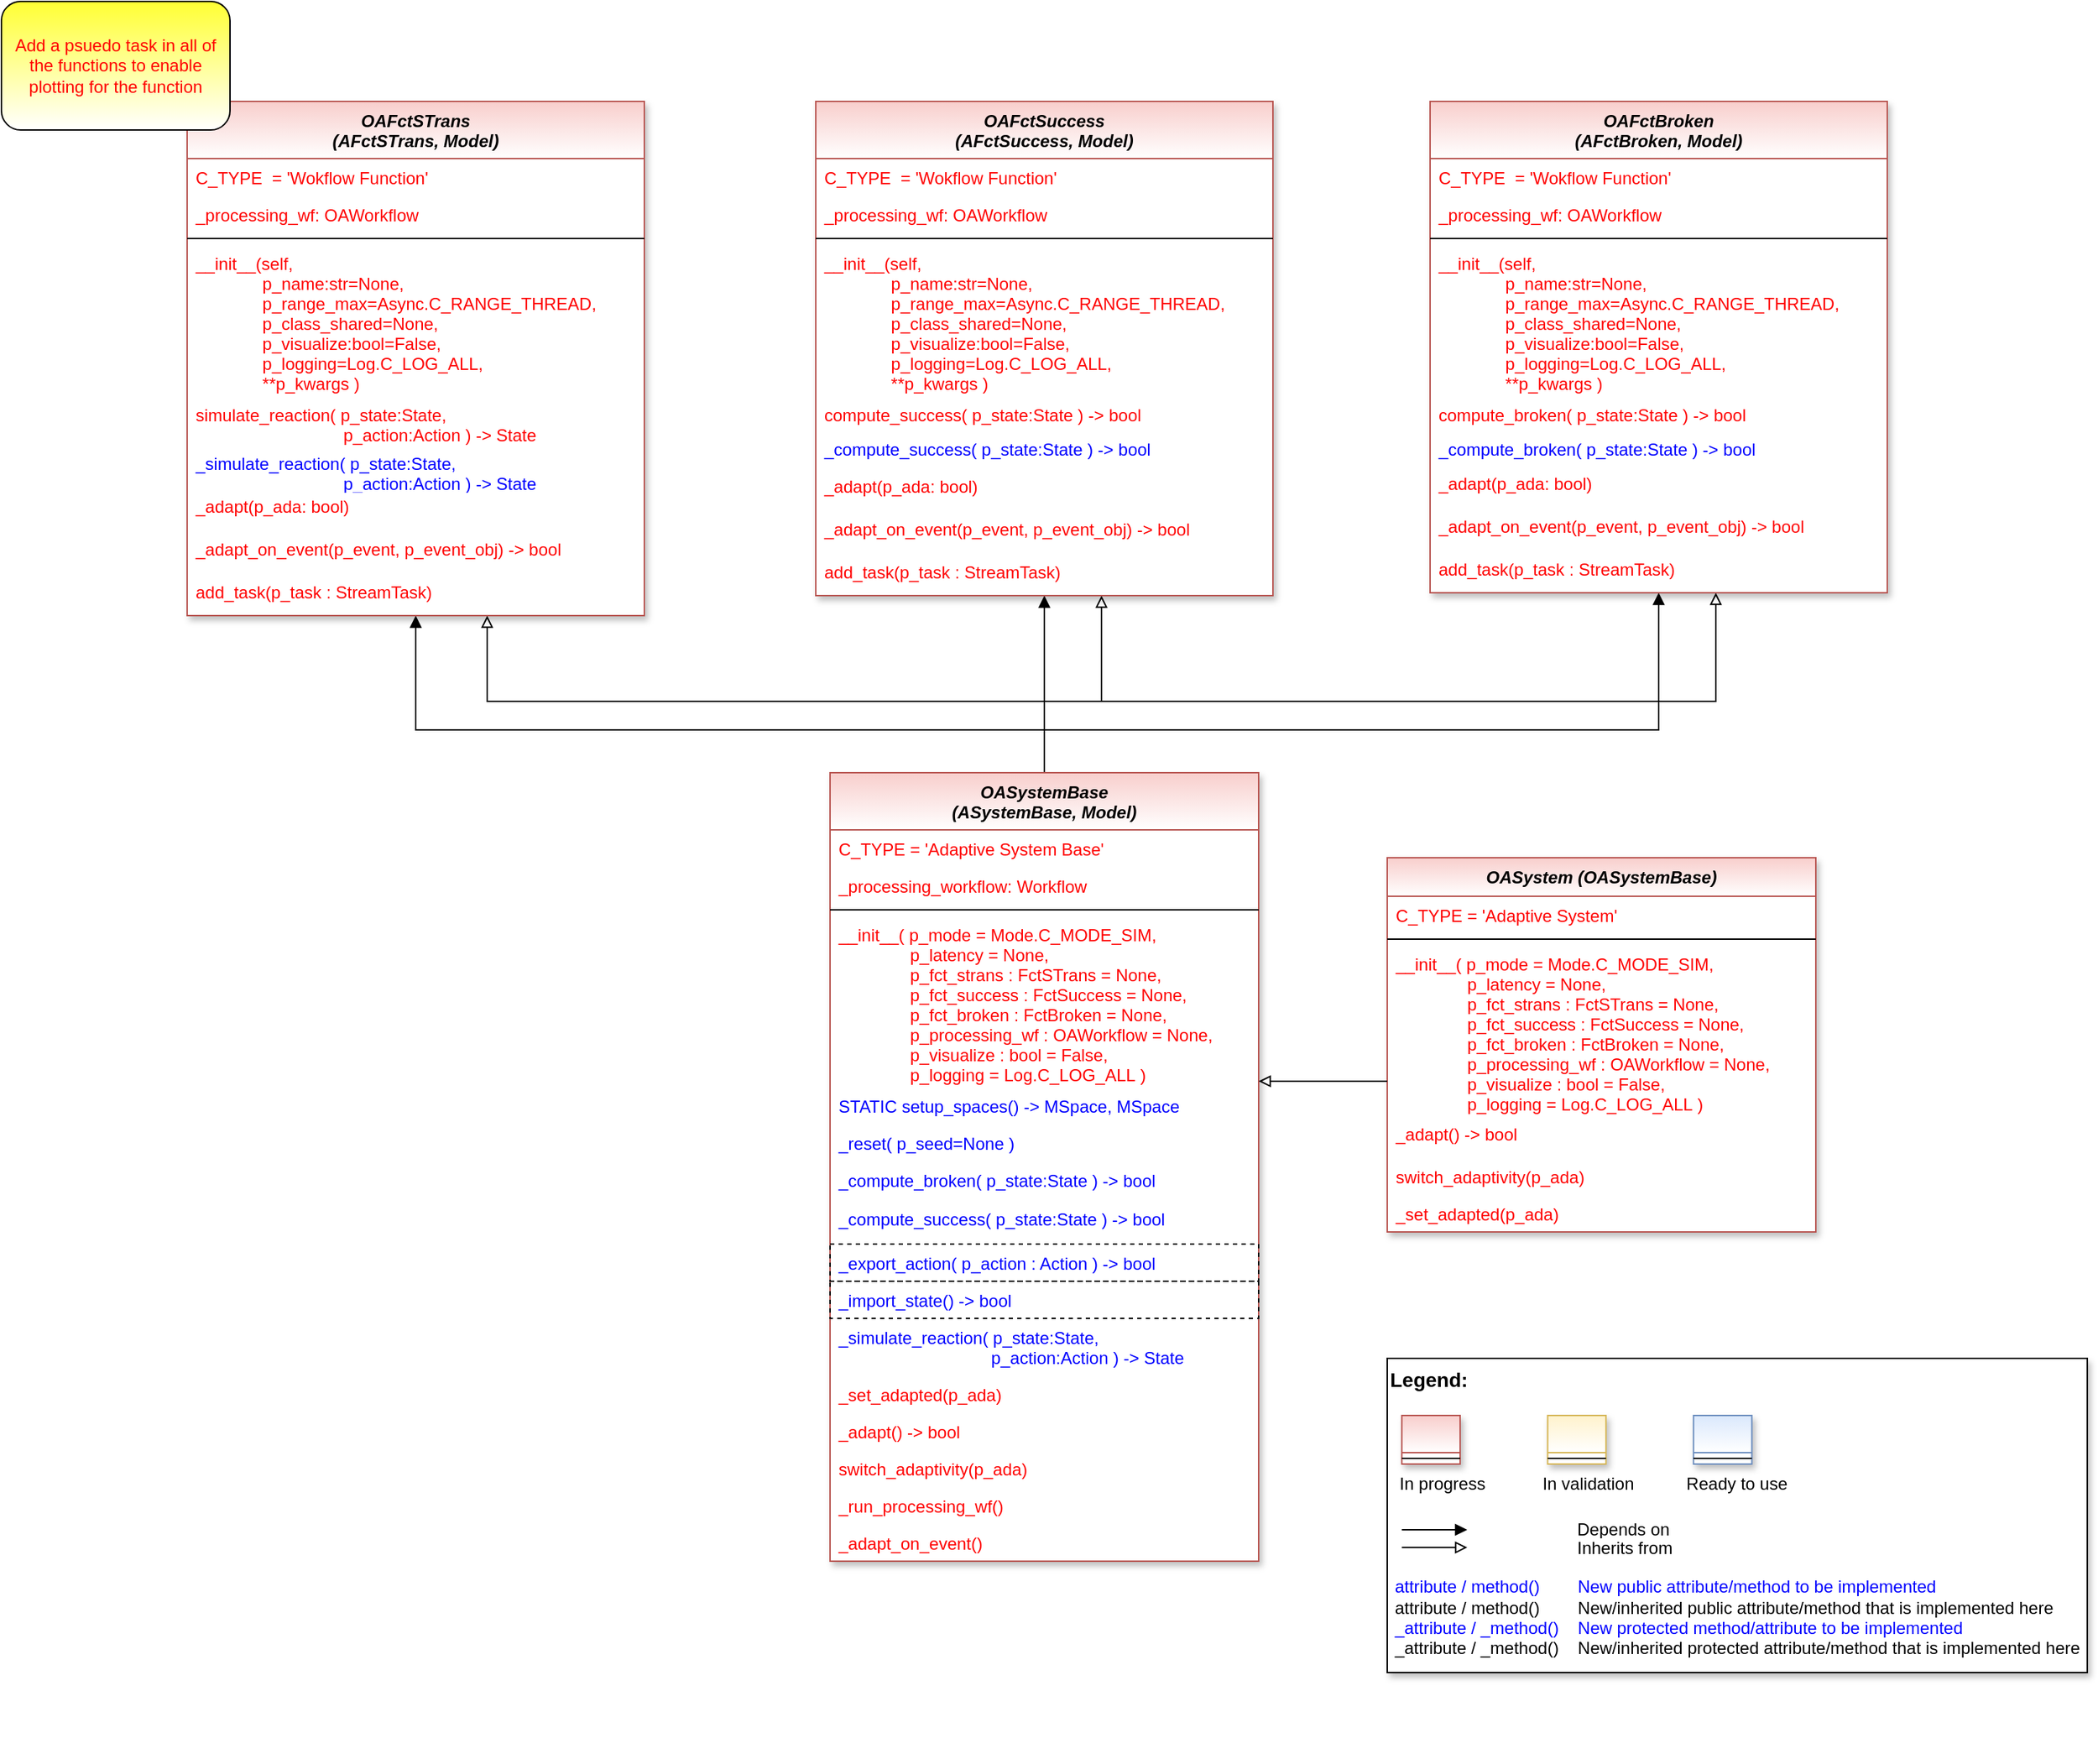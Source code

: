 <mxfile version="20.2.3" type="device"><diagram id="Zi733rjNOypD8WlfXJ94" name="Page-1"><mxGraphModel dx="1483" dy="916" grid="1" gridSize="10" guides="1" tooltips="1" connect="1" arrows="1" fold="1" page="1" pageScale="1" pageWidth="3300" pageHeight="4681" math="0" shadow="0"><root><mxCell id="0"/><mxCell id="1" parent="0"/><mxCell id="3nKmEHBkhuEQzgphiRRS-62" style="edgeStyle=orthogonalEdgeStyle;rounded=0;orthogonalLoop=1;jettySize=auto;html=1;endArrow=block;endFill=1;" edge="1" parent="1" source="3nKmEHBkhuEQzgphiRRS-1" target="3nKmEHBkhuEQzgphiRRS-30"><mxGeometry relative="1" as="geometry"><Array as="points"><mxPoint x="1040" y="1160"/><mxPoint x="600" y="1160"/></Array></mxGeometry></mxCell><mxCell id="3nKmEHBkhuEQzgphiRRS-64" style="edgeStyle=orthogonalEdgeStyle;rounded=0;orthogonalLoop=1;jettySize=auto;html=1;endArrow=block;endFill=1;" edge="1" parent="1" source="3nKmEHBkhuEQzgphiRRS-1" target="3nKmEHBkhuEQzgphiRRS-37"><mxGeometry relative="1" as="geometry"/></mxCell><mxCell id="3nKmEHBkhuEQzgphiRRS-65" style="edgeStyle=orthogonalEdgeStyle;rounded=0;orthogonalLoop=1;jettySize=auto;html=1;endArrow=block;endFill=1;" edge="1" parent="1" source="3nKmEHBkhuEQzgphiRRS-1" target="3nKmEHBkhuEQzgphiRRS-44"><mxGeometry relative="1" as="geometry"><Array as="points"><mxPoint x="1040" y="1160"/><mxPoint x="1470" y="1160"/></Array></mxGeometry></mxCell><mxCell id="3nKmEHBkhuEQzgphiRRS-73" style="edgeStyle=orthogonalEdgeStyle;rounded=0;orthogonalLoop=1;jettySize=auto;html=1;fontColor=#FF0000;endArrow=block;endFill=0;" edge="1" parent="1" source="3nKmEHBkhuEQzgphiRRS-1" target="3nKmEHBkhuEQzgphiRRS-30"><mxGeometry relative="1" as="geometry"><Array as="points"><mxPoint x="1040" y="1140"/><mxPoint x="650" y="1140"/></Array></mxGeometry></mxCell><mxCell id="3nKmEHBkhuEQzgphiRRS-74" style="edgeStyle=orthogonalEdgeStyle;rounded=0;orthogonalLoop=1;jettySize=auto;html=1;fontColor=#FF0000;endArrow=block;endFill=0;exitX=0.5;exitY=0;exitDx=0;exitDy=0;" edge="1" parent="1" source="3nKmEHBkhuEQzgphiRRS-1" target="3nKmEHBkhuEQzgphiRRS-37"><mxGeometry relative="1" as="geometry"><Array as="points"><mxPoint x="1040" y="1140"/><mxPoint x="1080" y="1140"/></Array></mxGeometry></mxCell><mxCell id="3nKmEHBkhuEQzgphiRRS-75" style="edgeStyle=orthogonalEdgeStyle;rounded=0;orthogonalLoop=1;jettySize=auto;html=1;fontColor=#FF0000;endArrow=block;endFill=0;" edge="1" parent="1" source="3nKmEHBkhuEQzgphiRRS-1" target="3nKmEHBkhuEQzgphiRRS-44"><mxGeometry relative="1" as="geometry"><Array as="points"><mxPoint x="1040" y="1140"/><mxPoint x="1510" y="1140"/></Array></mxGeometry></mxCell><mxCell id="3nKmEHBkhuEQzgphiRRS-1" value="OASystemBase&#10;(ASystemBase, Model)" style="swimlane;fontStyle=3;align=center;verticalAlign=top;childLayout=stackLayout;horizontal=1;startSize=40;horizontalStack=0;resizeParent=1;resizeLast=0;collapsible=1;marginBottom=0;rounded=0;shadow=1;strokeWidth=1;fillColor=#f8cecc;strokeColor=#b85450;swimlaneFillColor=#ffffff;gradientColor=#FFFFFF;" vertex="1" parent="1"><mxGeometry x="890" y="1190" width="300" height="552" as="geometry"><mxRectangle x="230" y="140" width="160" height="26" as="alternateBounds"/></mxGeometry></mxCell><mxCell id="3nKmEHBkhuEQzgphiRRS-2" value="C_TYPE = 'Adaptive System Base'" style="text;align=left;verticalAlign=top;spacingLeft=4;spacingRight=4;overflow=hidden;rotatable=0;points=[[0,0.5],[1,0.5]];portConstraint=eastwest;fontColor=#FF0000;" vertex="1" parent="3nKmEHBkhuEQzgphiRRS-1"><mxGeometry y="40" width="300" height="26" as="geometry"/></mxCell><mxCell id="3nKmEHBkhuEQzgphiRRS-27" value="_processing_workflow: Workflow" style="text;align=left;verticalAlign=top;spacingLeft=4;spacingRight=4;overflow=hidden;rotatable=0;points=[[0,0.5],[1,0.5]];portConstraint=eastwest;fontColor=#FF0000;" vertex="1" parent="3nKmEHBkhuEQzgphiRRS-1"><mxGeometry y="66" width="300" height="26" as="geometry"/></mxCell><mxCell id="3nKmEHBkhuEQzgphiRRS-3" value="" style="line;html=1;strokeWidth=1;align=left;verticalAlign=middle;spacingTop=-1;spacingLeft=3;spacingRight=3;rotatable=0;labelPosition=right;points=[];portConstraint=eastwest;" vertex="1" parent="3nKmEHBkhuEQzgphiRRS-1"><mxGeometry y="92" width="300" height="8" as="geometry"/></mxCell><mxCell id="3nKmEHBkhuEQzgphiRRS-4" value="__init__( p_mode = Mode.C_MODE_SIM,&#10;               p_latency = None, &#10;               p_fct_strans : FctSTrans = None,&#10;               p_fct_success : FctSuccess = None,&#10;               p_fct_broken : FctBroken = None,&#10;               p_processing_wf : OAWorkflow = None,&#10;               p_visualize : bool = False,&#10;               p_logging = Log.C_LOG_ALL )" style="text;align=left;verticalAlign=top;spacingLeft=4;spacingRight=4;overflow=hidden;rotatable=0;points=[[0,0.5],[1,0.5]];portConstraint=eastwest;fontColor=#FF0000;" vertex="1" parent="3nKmEHBkhuEQzgphiRRS-1"><mxGeometry y="100" width="300" height="120" as="geometry"/></mxCell><mxCell id="3nKmEHBkhuEQzgphiRRS-5" value="STATIC setup_spaces() -&gt; MSpace, MSpace" style="text;align=left;verticalAlign=top;spacingLeft=4;spacingRight=4;overflow=hidden;rotatable=0;points=[[0,0.5],[1,0.5]];portConstraint=eastwest;fontColor=#0000FF;" vertex="1" parent="3nKmEHBkhuEQzgphiRRS-1"><mxGeometry y="220" width="300" height="26" as="geometry"/></mxCell><mxCell id="3nKmEHBkhuEQzgphiRRS-6" value="_reset( p_seed=None )" style="text;align=left;verticalAlign=top;spacingLeft=4;spacingRight=4;overflow=hidden;rotatable=0;points=[[0,0.5],[1,0.5]];portConstraint=eastwest;fontColor=#0000FF;" vertex="1" parent="3nKmEHBkhuEQzgphiRRS-1"><mxGeometry y="246" width="300" height="26" as="geometry"/></mxCell><mxCell id="3nKmEHBkhuEQzgphiRRS-7" value="_compute_broken( p_state:State ) -&gt; bool" style="text;align=left;verticalAlign=top;spacingLeft=4;spacingRight=4;overflow=hidden;rotatable=0;points=[[0,0.5],[1,0.5]];portConstraint=eastwest;fontColor=#0000FF;" vertex="1" parent="3nKmEHBkhuEQzgphiRRS-1"><mxGeometry y="272" width="300" height="27" as="geometry"/></mxCell><mxCell id="3nKmEHBkhuEQzgphiRRS-8" value="_compute_success( p_state:State ) -&gt; bool" style="text;align=left;verticalAlign=top;spacingLeft=4;spacingRight=4;overflow=hidden;rotatable=0;points=[[0,0.5],[1,0.5]];portConstraint=eastwest;fontColor=#0000FF;" vertex="1" parent="3nKmEHBkhuEQzgphiRRS-1"><mxGeometry y="299" width="300" height="31" as="geometry"/></mxCell><mxCell id="3nKmEHBkhuEQzgphiRRS-9" value="_export_action( p_action : Action ) -&gt; bool" style="text;align=left;verticalAlign=top;spacingLeft=4;spacingRight=4;overflow=hidden;rotatable=0;points=[[0,0.5],[1,0.5]];portConstraint=eastwest;fontColor=#0000FF;strokeColor=default;dashed=1;" vertex="1" parent="3nKmEHBkhuEQzgphiRRS-1"><mxGeometry y="330" width="300" height="26" as="geometry"/></mxCell><mxCell id="3nKmEHBkhuEQzgphiRRS-10" value="_import_state() -&gt; bool" style="text;align=left;verticalAlign=top;spacingLeft=4;spacingRight=4;overflow=hidden;rotatable=0;points=[[0,0.5],[1,0.5]];portConstraint=eastwest;fontColor=#0000FF;strokeColor=default;dashed=1;" vertex="1" parent="3nKmEHBkhuEQzgphiRRS-1"><mxGeometry y="356" width="300" height="26" as="geometry"/></mxCell><mxCell id="3nKmEHBkhuEQzgphiRRS-11" value="_simulate_reaction( p_state:State, &#10;                                p_action:Action ) -&gt; State" style="text;align=left;verticalAlign=top;spacingLeft=4;spacingRight=4;overflow=hidden;rotatable=0;points=[[0,0.5],[1,0.5]];portConstraint=eastwest;fontColor=#0000FF;" vertex="1" parent="3nKmEHBkhuEQzgphiRRS-1"><mxGeometry y="382" width="300" height="40" as="geometry"/></mxCell><mxCell id="3nKmEHBkhuEQzgphiRRS-12" value="_set_adapted(p_ada)" style="text;align=left;verticalAlign=top;spacingLeft=4;spacingRight=4;overflow=hidden;rotatable=0;points=[[0,0.5],[1,0.5]];portConstraint=eastwest;fontColor=#FF0000;" vertex="1" parent="3nKmEHBkhuEQzgphiRRS-1"><mxGeometry y="422" width="300" height="26" as="geometry"/></mxCell><mxCell id="3nKmEHBkhuEQzgphiRRS-13" value="_adapt() -&gt; bool" style="text;align=left;verticalAlign=top;spacingLeft=4;spacingRight=4;overflow=hidden;rotatable=0;points=[[0,0.5],[1,0.5]];portConstraint=eastwest;fontColor=#FF0000;" vertex="1" parent="3nKmEHBkhuEQzgphiRRS-1"><mxGeometry y="448" width="300" height="26" as="geometry"/></mxCell><mxCell id="3nKmEHBkhuEQzgphiRRS-14" value="switch_adaptivity(p_ada)" style="text;align=left;verticalAlign=top;spacingLeft=4;spacingRight=4;overflow=hidden;rotatable=0;points=[[0,0.5],[1,0.5]];portConstraint=eastwest;fontColor=#FF0000;" vertex="1" parent="3nKmEHBkhuEQzgphiRRS-1"><mxGeometry y="474" width="300" height="26" as="geometry"/></mxCell><mxCell id="3nKmEHBkhuEQzgphiRRS-28" value="_run_processing_wf()" style="text;align=left;verticalAlign=top;spacingLeft=4;spacingRight=4;overflow=hidden;rotatable=0;points=[[0,0.5],[1,0.5]];portConstraint=eastwest;fontColor=#FF0000;" vertex="1" parent="3nKmEHBkhuEQzgphiRRS-1"><mxGeometry y="500" width="300" height="26" as="geometry"/></mxCell><mxCell id="3nKmEHBkhuEQzgphiRRS-29" value="_adapt_on_event()" style="text;align=left;verticalAlign=top;spacingLeft=4;spacingRight=4;overflow=hidden;rotatable=0;points=[[0,0.5],[1,0.5]];portConstraint=eastwest;fontColor=#FF0000;" vertex="1" parent="3nKmEHBkhuEQzgphiRRS-1"><mxGeometry y="526" width="300" height="26" as="geometry"/></mxCell><mxCell id="3nKmEHBkhuEQzgphiRRS-15" value="OASystem (OASystemBase)" style="swimlane;fontStyle=3;align=center;verticalAlign=top;childLayout=stackLayout;horizontal=1;startSize=27;horizontalStack=0;resizeParent=1;resizeLast=0;collapsible=1;marginBottom=0;rounded=0;shadow=1;strokeWidth=1;fillColor=#f8cecc;strokeColor=#b85450;swimlaneFillColor=#ffffff;gradientColor=#FFFFFF;" vertex="1" parent="1"><mxGeometry x="1280" y="1249.5" width="300" height="262" as="geometry"><mxRectangle x="230" y="140" width="160" height="26" as="alternateBounds"/></mxGeometry></mxCell><mxCell id="3nKmEHBkhuEQzgphiRRS-16" value="C_TYPE = 'Adaptive System'" style="text;align=left;verticalAlign=top;spacingLeft=4;spacingRight=4;overflow=hidden;rotatable=0;points=[[0,0.5],[1,0.5]];portConstraint=eastwest;fontColor=#FF0000;" vertex="1" parent="3nKmEHBkhuEQzgphiRRS-15"><mxGeometry y="27" width="300" height="26" as="geometry"/></mxCell><mxCell id="3nKmEHBkhuEQzgphiRRS-20" value="" style="line;html=1;strokeWidth=1;align=left;verticalAlign=middle;spacingTop=-1;spacingLeft=3;spacingRight=3;rotatable=0;labelPosition=right;points=[];portConstraint=eastwest;" vertex="1" parent="3nKmEHBkhuEQzgphiRRS-15"><mxGeometry y="53" width="300" height="8" as="geometry"/></mxCell><mxCell id="3nKmEHBkhuEQzgphiRRS-21" value="__init__( p_mode = Mode.C_MODE_SIM,&#10;               p_latency = None, &#10;               p_fct_strans : FctSTrans = None,&#10;               p_fct_success : FctSuccess = None,&#10;               p_fct_broken : FctBroken = None,&#10;               p_processing_wf : OAWorkflow = None,&#10;               p_visualize : bool = False,&#10;               p_logging = Log.C_LOG_ALL )" style="text;align=left;verticalAlign=top;spacingLeft=4;spacingRight=4;overflow=hidden;rotatable=0;points=[[0,0.5],[1,0.5]];portConstraint=eastwest;fontColor=#FF0000;" vertex="1" parent="3nKmEHBkhuEQzgphiRRS-15"><mxGeometry y="61" width="300" height="119" as="geometry"/></mxCell><mxCell id="3nKmEHBkhuEQzgphiRRS-22" value="_adapt() -&gt; bool" style="text;align=left;verticalAlign=top;spacingLeft=4;spacingRight=4;overflow=hidden;rotatable=0;points=[[0,0.5],[1,0.5]];portConstraint=eastwest;fontColor=#FF0000;" vertex="1" parent="3nKmEHBkhuEQzgphiRRS-15"><mxGeometry y="180" width="300" height="30" as="geometry"/></mxCell><mxCell id="3nKmEHBkhuEQzgphiRRS-23" value="switch_adaptivity(p_ada)" style="text;align=left;verticalAlign=top;spacingLeft=4;spacingRight=4;overflow=hidden;rotatable=0;points=[[0,0.5],[1,0.5]];portConstraint=eastwest;fontColor=#FF0000;" vertex="1" parent="3nKmEHBkhuEQzgphiRRS-15"><mxGeometry y="210" width="300" height="26" as="geometry"/></mxCell><mxCell id="3nKmEHBkhuEQzgphiRRS-24" value="_set_adapted(p_ada)" style="text;align=left;verticalAlign=top;spacingLeft=4;spacingRight=4;overflow=hidden;rotatable=0;points=[[0,0.5],[1,0.5]];portConstraint=eastwest;fontColor=#FF0000;" vertex="1" parent="3nKmEHBkhuEQzgphiRRS-15"><mxGeometry y="236" width="300" height="26" as="geometry"/></mxCell><mxCell id="3nKmEHBkhuEQzgphiRRS-25" style="edgeStyle=orthogonalEdgeStyle;rounded=0;orthogonalLoop=1;jettySize=auto;html=1;fontColor=default;endArrow=block;endFill=0;" edge="1" parent="1" source="3nKmEHBkhuEQzgphiRRS-21" target="3nKmEHBkhuEQzgphiRRS-1"><mxGeometry relative="1" as="geometry"><Array as="points"><mxPoint x="1220" y="1406"/><mxPoint x="1220" y="1406"/></Array></mxGeometry></mxCell><mxCell id="3nKmEHBkhuEQzgphiRRS-30" value="OAFctSTrans&#10;(AFctSTrans, Model)" style="swimlane;fontStyle=3;align=center;verticalAlign=top;childLayout=stackLayout;horizontal=1;startSize=40;horizontalStack=0;resizeParent=1;resizeLast=0;collapsible=1;marginBottom=0;rounded=0;shadow=1;strokeWidth=1;fillColor=#f8cecc;strokeColor=#b85450;swimlaneFillColor=#ffffff;gradientColor=#FFFFFF;" vertex="1" parent="1"><mxGeometry x="440" y="720" width="320" height="360" as="geometry"><mxRectangle x="230" y="140" width="160" height="26" as="alternateBounds"/></mxGeometry></mxCell><mxCell id="3nKmEHBkhuEQzgphiRRS-31" value="C_TYPE  = 'Wokflow Function'" style="text;align=left;verticalAlign=top;spacingLeft=4;spacingRight=4;overflow=hidden;rotatable=0;points=[[0,0.5],[1,0.5]];portConstraint=eastwest;fontColor=#FF0000;" vertex="1" parent="3nKmEHBkhuEQzgphiRRS-30"><mxGeometry y="40" width="320" height="26" as="geometry"/></mxCell><mxCell id="3nKmEHBkhuEQzgphiRRS-32" value="_processing_wf: OAWorkflow" style="text;align=left;verticalAlign=top;spacingLeft=4;spacingRight=4;overflow=hidden;rotatable=0;points=[[0,0.5],[1,0.5]];portConstraint=eastwest;fontColor=#FF0000;" vertex="1" parent="3nKmEHBkhuEQzgphiRRS-30"><mxGeometry y="66" width="320" height="26" as="geometry"/></mxCell><mxCell id="3nKmEHBkhuEQzgphiRRS-33" value="" style="line;html=1;strokeWidth=1;align=left;verticalAlign=middle;spacingTop=-1;spacingLeft=3;spacingRight=3;rotatable=0;labelPosition=right;points=[];portConstraint=eastwest;" vertex="1" parent="3nKmEHBkhuEQzgphiRRS-30"><mxGeometry y="92" width="320" height="8" as="geometry"/></mxCell><mxCell id="3nKmEHBkhuEQzgphiRRS-34" value="__init__(self, &#10;                            p_name:str=None,&#10;                            p_range_max=Async.C_RANGE_THREAD, &#10;                            p_class_shared=None, &#10;                            p_visualize:bool=False,&#10;                            p_logging=Log.C_LOG_ALL, &#10;                            **p_kwargs )" style="text;align=left;verticalAlign=top;spacingLeft=4;spacingRight=4;overflow=hidden;rotatable=0;points=[[0,0.5],[1,0.5]];portConstraint=eastwest;fontColor=#FF0000;" vertex="1" parent="3nKmEHBkhuEQzgphiRRS-30"><mxGeometry y="100" width="320" height="106" as="geometry"/></mxCell><mxCell id="3nKmEHBkhuEQzgphiRRS-35" value="simulate_reaction( p_state:State,&#10;                               p_action:Action ) -&gt; State" style="text;align=left;verticalAlign=top;spacingLeft=4;spacingRight=4;overflow=hidden;rotatable=0;points=[[0,0.5],[1,0.5]];portConstraint=eastwest;fontColor=#FF0000;" vertex="1" parent="3nKmEHBkhuEQzgphiRRS-30"><mxGeometry y="206" width="320" height="34" as="geometry"/></mxCell><mxCell id="3nKmEHBkhuEQzgphiRRS-36" value="_simulate_reaction( p_state:State,&#10;                               p_action:Action ) -&gt; State" style="text;align=left;verticalAlign=top;spacingLeft=4;spacingRight=4;overflow=hidden;rotatable=0;points=[[0,0.5],[1,0.5]];portConstraint=eastwest;fontColor=#0000FF;" vertex="1" parent="3nKmEHBkhuEQzgphiRRS-30"><mxGeometry y="240" width="320" height="30" as="geometry"/></mxCell><mxCell id="3nKmEHBkhuEQzgphiRRS-66" value="_adapt(p_ada: bool)" style="text;align=left;verticalAlign=top;spacingLeft=4;spacingRight=4;overflow=hidden;rotatable=0;points=[[0,0.5],[1,0.5]];portConstraint=eastwest;fontColor=#FF0000;" vertex="1" parent="3nKmEHBkhuEQzgphiRRS-30"><mxGeometry y="270" width="320" height="30" as="geometry"/></mxCell><mxCell id="3nKmEHBkhuEQzgphiRRS-67" value="_adapt_on_event(p_event, p_event_obj) -&gt; bool" style="text;align=left;verticalAlign=top;spacingLeft=4;spacingRight=4;overflow=hidden;rotatable=0;points=[[0,0.5],[1,0.5]];portConstraint=eastwest;fontColor=#FF0000;" vertex="1" parent="3nKmEHBkhuEQzgphiRRS-30"><mxGeometry y="300" width="320" height="30" as="geometry"/></mxCell><mxCell id="3nKmEHBkhuEQzgphiRRS-77" value="add_task(p_task : StreamTask)" style="text;align=left;verticalAlign=top;spacingLeft=4;spacingRight=4;overflow=hidden;rotatable=0;points=[[0,0.5],[1,0.5]];portConstraint=eastwest;fontColor=#FF0000;" vertex="1" parent="3nKmEHBkhuEQzgphiRRS-30"><mxGeometry y="330" width="320" height="30" as="geometry"/></mxCell><mxCell id="3nKmEHBkhuEQzgphiRRS-37" value="OAFctSuccess&#10;(AFctSuccess, Model)" style="swimlane;fontStyle=3;align=center;verticalAlign=top;childLayout=stackLayout;horizontal=1;startSize=40;horizontalStack=0;resizeParent=1;resizeLast=0;collapsible=1;marginBottom=0;rounded=0;shadow=1;strokeWidth=1;fillColor=#f8cecc;strokeColor=#b85450;swimlaneFillColor=#ffffff;gradientColor=#FFFFFF;" vertex="1" parent="1"><mxGeometry x="880" y="720" width="320" height="346" as="geometry"><mxRectangle x="230" y="140" width="160" height="26" as="alternateBounds"/></mxGeometry></mxCell><mxCell id="3nKmEHBkhuEQzgphiRRS-38" value="C_TYPE  = 'Wokflow Function'" style="text;align=left;verticalAlign=top;spacingLeft=4;spacingRight=4;overflow=hidden;rotatable=0;points=[[0,0.5],[1,0.5]];portConstraint=eastwest;fontColor=#FF0000;" vertex="1" parent="3nKmEHBkhuEQzgphiRRS-37"><mxGeometry y="40" width="320" height="26" as="geometry"/></mxCell><mxCell id="3nKmEHBkhuEQzgphiRRS-39" value="_processing_wf: OAWorkflow" style="text;align=left;verticalAlign=top;spacingLeft=4;spacingRight=4;overflow=hidden;rotatable=0;points=[[0,0.5],[1,0.5]];portConstraint=eastwest;fontColor=#FF0000;" vertex="1" parent="3nKmEHBkhuEQzgphiRRS-37"><mxGeometry y="66" width="320" height="26" as="geometry"/></mxCell><mxCell id="3nKmEHBkhuEQzgphiRRS-40" value="" style="line;html=1;strokeWidth=1;align=left;verticalAlign=middle;spacingTop=-1;spacingLeft=3;spacingRight=3;rotatable=0;labelPosition=right;points=[];portConstraint=eastwest;" vertex="1" parent="3nKmEHBkhuEQzgphiRRS-37"><mxGeometry y="92" width="320" height="8" as="geometry"/></mxCell><mxCell id="3nKmEHBkhuEQzgphiRRS-41" value="__init__(self, &#10;                            p_name:str=None,&#10;                            p_range_max=Async.C_RANGE_THREAD, &#10;                            p_class_shared=None, &#10;                            p_visualize:bool=False,&#10;                            p_logging=Log.C_LOG_ALL, &#10;                            **p_kwargs )" style="text;align=left;verticalAlign=top;spacingLeft=4;spacingRight=4;overflow=hidden;rotatable=0;points=[[0,0.5],[1,0.5]];portConstraint=eastwest;fontColor=#FF0000;" vertex="1" parent="3nKmEHBkhuEQzgphiRRS-37"><mxGeometry y="100" width="320" height="106" as="geometry"/></mxCell><mxCell id="3nKmEHBkhuEQzgphiRRS-42" value="compute_success( p_state:State ) -&gt; bool" style="text;align=left;verticalAlign=top;spacingLeft=4;spacingRight=4;overflow=hidden;rotatable=0;points=[[0,0.5],[1,0.5]];portConstraint=eastwest;fontColor=#FF0000;" vertex="1" parent="3nKmEHBkhuEQzgphiRRS-37"><mxGeometry y="206" width="320" height="24" as="geometry"/></mxCell><mxCell id="3nKmEHBkhuEQzgphiRRS-43" value="_compute_success( p_state:State ) -&gt; bool" style="text;align=left;verticalAlign=top;spacingLeft=4;spacingRight=4;overflow=hidden;rotatable=0;points=[[0,0.5],[1,0.5]];portConstraint=eastwest;fontColor=#0000FF;" vertex="1" parent="3nKmEHBkhuEQzgphiRRS-37"><mxGeometry y="230" width="320" height="26" as="geometry"/></mxCell><mxCell id="3nKmEHBkhuEQzgphiRRS-68" value="_adapt(p_ada: bool)" style="text;align=left;verticalAlign=top;spacingLeft=4;spacingRight=4;overflow=hidden;rotatable=0;points=[[0,0.5],[1,0.5]];portConstraint=eastwest;fontColor=#FF0000;" vertex="1" parent="3nKmEHBkhuEQzgphiRRS-37"><mxGeometry y="256" width="320" height="30" as="geometry"/></mxCell><mxCell id="3nKmEHBkhuEQzgphiRRS-69" value="_adapt_on_event(p_event, p_event_obj) -&gt; bool" style="text;align=left;verticalAlign=top;spacingLeft=4;spacingRight=4;overflow=hidden;rotatable=0;points=[[0,0.5],[1,0.5]];portConstraint=eastwest;fontColor=#FF0000;" vertex="1" parent="3nKmEHBkhuEQzgphiRRS-37"><mxGeometry y="286" width="320" height="30" as="geometry"/></mxCell><mxCell id="3nKmEHBkhuEQzgphiRRS-78" value="add_task(p_task : StreamTask)" style="text;align=left;verticalAlign=top;spacingLeft=4;spacingRight=4;overflow=hidden;rotatable=0;points=[[0,0.5],[1,0.5]];portConstraint=eastwest;fontColor=#FF0000;" vertex="1" parent="3nKmEHBkhuEQzgphiRRS-37"><mxGeometry y="316" width="320" height="30" as="geometry"/></mxCell><mxCell id="3nKmEHBkhuEQzgphiRRS-44" value="OAFctBroken&#10;(AFctBroken, Model)" style="swimlane;fontStyle=3;align=center;verticalAlign=top;childLayout=stackLayout;horizontal=1;startSize=40;horizontalStack=0;resizeParent=1;resizeLast=0;collapsible=1;marginBottom=0;rounded=0;shadow=1;strokeWidth=1;fillColor=#f8cecc;strokeColor=#b85450;swimlaneFillColor=#ffffff;gradientColor=#FFFFFF;" vertex="1" parent="1"><mxGeometry x="1310" y="720" width="320" height="344" as="geometry"><mxRectangle x="230" y="140" width="160" height="26" as="alternateBounds"/></mxGeometry></mxCell><mxCell id="3nKmEHBkhuEQzgphiRRS-45" value="C_TYPE  = 'Wokflow Function'" style="text;align=left;verticalAlign=top;spacingLeft=4;spacingRight=4;overflow=hidden;rotatable=0;points=[[0,0.5],[1,0.5]];portConstraint=eastwest;fontColor=#FF0000;" vertex="1" parent="3nKmEHBkhuEQzgphiRRS-44"><mxGeometry y="40" width="320" height="26" as="geometry"/></mxCell><mxCell id="3nKmEHBkhuEQzgphiRRS-46" value="_processing_wf: OAWorkflow" style="text;align=left;verticalAlign=top;spacingLeft=4;spacingRight=4;overflow=hidden;rotatable=0;points=[[0,0.5],[1,0.5]];portConstraint=eastwest;fontColor=#FF0000;" vertex="1" parent="3nKmEHBkhuEQzgphiRRS-44"><mxGeometry y="66" width="320" height="26" as="geometry"/></mxCell><mxCell id="3nKmEHBkhuEQzgphiRRS-47" value="" style="line;html=1;strokeWidth=1;align=left;verticalAlign=middle;spacingTop=-1;spacingLeft=3;spacingRight=3;rotatable=0;labelPosition=right;points=[];portConstraint=eastwest;" vertex="1" parent="3nKmEHBkhuEQzgphiRRS-44"><mxGeometry y="92" width="320" height="8" as="geometry"/></mxCell><mxCell id="3nKmEHBkhuEQzgphiRRS-48" value="__init__(self, &#10;              p_name:str=None,&#10;              p_range_max=Async.C_RANGE_THREAD,&#10;              p_class_shared=None,&#10;              p_visualize:bool=False,&#10;              p_logging=Log.C_LOG_ALL,&#10;              **p_kwargs )" style="text;align=left;verticalAlign=top;spacingLeft=4;spacingRight=4;overflow=hidden;rotatable=0;points=[[0,0.5],[1,0.5]];portConstraint=eastwest;fontColor=#FF0000;" vertex="1" parent="3nKmEHBkhuEQzgphiRRS-44"><mxGeometry y="100" width="320" height="106" as="geometry"/></mxCell><mxCell id="3nKmEHBkhuEQzgphiRRS-49" value="compute_broken( p_state:State ) -&gt; bool" style="text;align=left;verticalAlign=top;spacingLeft=4;spacingRight=4;overflow=hidden;rotatable=0;points=[[0,0.5],[1,0.5]];portConstraint=eastwest;fontColor=#FF0000;" vertex="1" parent="3nKmEHBkhuEQzgphiRRS-44"><mxGeometry y="206" width="320" height="24" as="geometry"/></mxCell><mxCell id="3nKmEHBkhuEQzgphiRRS-50" value="_compute_broken( p_state:State ) -&gt; bool" style="text;align=left;verticalAlign=top;spacingLeft=4;spacingRight=4;overflow=hidden;rotatable=0;points=[[0,0.5],[1,0.5]];portConstraint=eastwest;fontColor=#0000FF;" vertex="1" parent="3nKmEHBkhuEQzgphiRRS-44"><mxGeometry y="230" width="320" height="24" as="geometry"/></mxCell><mxCell id="3nKmEHBkhuEQzgphiRRS-71" value="_adapt(p_ada: bool)" style="text;align=left;verticalAlign=top;spacingLeft=4;spacingRight=4;overflow=hidden;rotatable=0;points=[[0,0.5],[1,0.5]];portConstraint=eastwest;fontColor=#FF0000;" vertex="1" parent="3nKmEHBkhuEQzgphiRRS-44"><mxGeometry y="254" width="320" height="30" as="geometry"/></mxCell><mxCell id="3nKmEHBkhuEQzgphiRRS-76" value="_adapt_on_event(p_event, p_event_obj) -&gt; bool" style="text;align=left;verticalAlign=top;spacingLeft=4;spacingRight=4;overflow=hidden;rotatable=0;points=[[0,0.5],[1,0.5]];portConstraint=eastwest;fontColor=#FF0000;" vertex="1" parent="3nKmEHBkhuEQzgphiRRS-44"><mxGeometry y="284" width="320" height="30" as="geometry"/></mxCell><mxCell id="3nKmEHBkhuEQzgphiRRS-79" value="add_task(p_task : StreamTask)" style="text;align=left;verticalAlign=top;spacingLeft=4;spacingRight=4;overflow=hidden;rotatable=0;points=[[0,0.5],[1,0.5]];portConstraint=eastwest;fontColor=#FF0000;" vertex="1" parent="3nKmEHBkhuEQzgphiRRS-44"><mxGeometry y="314" width="320" height="30" as="geometry"/></mxCell><mxCell id="3nKmEHBkhuEQzgphiRRS-52" value="" style="group" vertex="1" connectable="0" parent="1"><mxGeometry x="1280" y="1600" width="490" height="220" as="geometry"/></mxCell><mxCell id="3nKmEHBkhuEQzgphiRRS-53" value="&lt;font color=&quot;#000000&quot; size=&quot;1&quot;&gt;&lt;b style=&quot;font-size: 14px&quot;&gt;Legend:&lt;br&gt;&lt;/b&gt;&lt;/font&gt;&lt;br&gt;&lt;br&gt;&lt;br&gt;&lt;font color=&quot;#0000ff&quot; style=&quot;font-size: 6px&quot;&gt;&lt;br&gt;&lt;/font&gt;&lt;span style=&quot;color: rgb(0 , 0 , 0)&quot;&gt;&lt;font style=&quot;font-size: 4px&quot;&gt;&amp;nbsp; &amp;nbsp;&lt;/font&gt;&amp;nbsp;In progress&amp;nbsp; &amp;nbsp; &amp;nbsp; &amp;nbsp; &amp;nbsp; &amp;nbsp; In validation&amp;nbsp; &amp;nbsp; &amp;nbsp; &amp;nbsp; &amp;nbsp; &amp;nbsp;Ready to use&lt;/span&gt;&lt;font color=&quot;#000000&quot;&gt;&amp;nbsp;&lt;br&gt;&lt;/font&gt;&lt;font color=&quot;#0000ff&quot;&gt;&lt;br&gt;&lt;br&gt;&lt;br&gt;&lt;br&gt;&amp;nbsp;attribute / method()&amp;nbsp; &amp;nbsp; &amp;nbsp; &amp;nbsp; New public attribute/method to be implemented&lt;/font&gt;&lt;br&gt;&lt;font color=&quot;#000000&quot;&gt;&amp;nbsp;&lt;/font&gt;&lt;font color=&quot;#000000&quot;&gt;attribute / method()&lt;span&gt;&#9;&lt;/span&gt;&amp;nbsp; &amp;nbsp; &amp;nbsp; &amp;nbsp;New/inherited public attribute/method that is implemented here&lt;br&gt;&lt;/font&gt;&lt;font color=&quot;#0000ff&quot;&gt;&amp;nbsp;_attribute /&amp;nbsp;&lt;/font&gt;&lt;font color=&quot;#0000ff&quot;&gt;_method()&amp;nbsp; &amp;nbsp; New protected method/attribute to be implemented&lt;/font&gt;&lt;br&gt;&lt;font color=&quot;#000000&quot;&gt;&amp;nbsp;_attribute / _method()&amp;nbsp; &amp;nbsp; New/inherited protected attribute/method that is implemented here&lt;br&gt;&lt;/font&gt;&lt;font color=&quot;#000000&quot;&gt;&lt;br&gt;&lt;br&gt;&lt;br&gt;&lt;br&gt;&lt;br&gt;&lt;/font&gt;" style="text;html=1;align=left;verticalAlign=top;whiteSpace=wrap;rounded=0;fontColor=#006600;strokeColor=#000000;shadow=1;fillColor=#ffffff;" vertex="1" parent="3nKmEHBkhuEQzgphiRRS-52"><mxGeometry width="490.0" height="220" as="geometry"/></mxCell><mxCell id="3nKmEHBkhuEQzgphiRRS-54" value="Depends on" style="endArrow=block;html=1;labelPosition=right;verticalLabelPosition=middle;align=left;verticalAlign=middle;endFill=1;fontSize=12;" edge="1" parent="3nKmEHBkhuEQzgphiRRS-52"><mxGeometry x="-1623.125" y="-2180" width="51.042" height="50" as="geometry"><mxPoint x="10.208" y="120.003" as="sourcePoint"/><mxPoint x="55.991" y="120.003" as="targetPoint"/><mxPoint x="98" as="offset"/><Array as="points"><mxPoint x="30.625" y="120"/></Array></mxGeometry></mxCell><mxCell id="3nKmEHBkhuEQzgphiRRS-55" value="Inherits from" style="endArrow=block;html=1;labelPosition=right;verticalLabelPosition=middle;align=left;verticalAlign=middle;endFill=0;fontSize=12;" edge="1" parent="3nKmEHBkhuEQzgphiRRS-52"><mxGeometry x="-1623.125" y="-2180" width="51.042" height="50" as="geometry"><mxPoint x="10.208" y="132.385" as="sourcePoint"/><mxPoint x="55.991" y="132.385" as="targetPoint"/><mxPoint x="98" y="1" as="offset"/></mxGeometry></mxCell><mxCell id="3nKmEHBkhuEQzgphiRRS-56" value="" style="swimlane;fontStyle=3;align=center;verticalAlign=top;childLayout=stackLayout;horizontal=1;startSize=26;horizontalStack=0;resizeParent=1;resizeLast=0;collapsible=1;marginBottom=0;rounded=0;shadow=1;strokeWidth=1;fillColor=#f8cecc;strokeColor=#b85450;gradientColor=#ffffff;swimlaneFillColor=#ffffff;" vertex="1" parent="3nKmEHBkhuEQzgphiRRS-52"><mxGeometry x="10.208" y="40" width="40.833" height="34" as="geometry"><mxRectangle x="230" y="140" width="160" height="26" as="alternateBounds"/></mxGeometry></mxCell><mxCell id="3nKmEHBkhuEQzgphiRRS-57" value="" style="line;html=1;strokeWidth=1;align=left;verticalAlign=middle;spacingTop=-1;spacingLeft=3;spacingRight=3;rotatable=0;labelPosition=right;points=[];portConstraint=eastwest;" vertex="1" parent="3nKmEHBkhuEQzgphiRRS-56"><mxGeometry y="26" width="40.833" height="8" as="geometry"/></mxCell><mxCell id="3nKmEHBkhuEQzgphiRRS-58" value="" style="swimlane;fontStyle=3;align=center;verticalAlign=top;childLayout=stackLayout;horizontal=1;startSize=26;horizontalStack=0;resizeParent=1;resizeLast=0;collapsible=1;marginBottom=0;rounded=0;shadow=1;strokeWidth=1;fillColor=#fff2cc;strokeColor=#d6b656;gradientColor=#ffffff;swimlaneFillColor=#ffffff;" vertex="1" parent="3nKmEHBkhuEQzgphiRRS-52"><mxGeometry x="112.292" y="40" width="40.833" height="34" as="geometry"><mxRectangle x="230" y="140" width="160" height="26" as="alternateBounds"/></mxGeometry></mxCell><mxCell id="3nKmEHBkhuEQzgphiRRS-59" value="" style="line;html=1;strokeWidth=1;align=left;verticalAlign=middle;spacingTop=-1;spacingLeft=3;spacingRight=3;rotatable=0;labelPosition=right;points=[];portConstraint=eastwest;" vertex="1" parent="3nKmEHBkhuEQzgphiRRS-58"><mxGeometry y="26" width="40.833" height="8" as="geometry"/></mxCell><mxCell id="3nKmEHBkhuEQzgphiRRS-60" value="" style="swimlane;fontStyle=3;align=center;verticalAlign=top;childLayout=stackLayout;horizontal=1;startSize=26;horizontalStack=0;resizeParent=1;resizeLast=0;collapsible=1;marginBottom=0;rounded=0;shadow=1;strokeWidth=1;fillColor=#dae8fc;strokeColor=#6c8ebf;gradientColor=#ffffff;swimlaneFillColor=#ffffff;" vertex="1" parent="3nKmEHBkhuEQzgphiRRS-52"><mxGeometry x="214.375" y="40" width="40.833" height="34" as="geometry"><mxRectangle x="230" y="140" width="160" height="26" as="alternateBounds"/></mxGeometry></mxCell><mxCell id="3nKmEHBkhuEQzgphiRRS-61" value="" style="line;html=1;strokeWidth=1;align=left;verticalAlign=middle;spacingTop=-1;spacingLeft=3;spacingRight=3;rotatable=0;labelPosition=right;points=[];portConstraint=eastwest;" vertex="1" parent="3nKmEHBkhuEQzgphiRRS-60"><mxGeometry y="26" width="40.833" height="8" as="geometry"/></mxCell><mxCell id="3nKmEHBkhuEQzgphiRRS-80" value="Add a psuedo task in all of the functions to enable plotting for the function" style="rounded=1;whiteSpace=wrap;html=1;fontColor=#FF0000;gradientColor=#FFFFFF;fillColor=#FFFF33;" vertex="1" parent="1"><mxGeometry x="310" y="650" width="160" height="90" as="geometry"/></mxCell></root></mxGraphModel></diagram></mxfile>